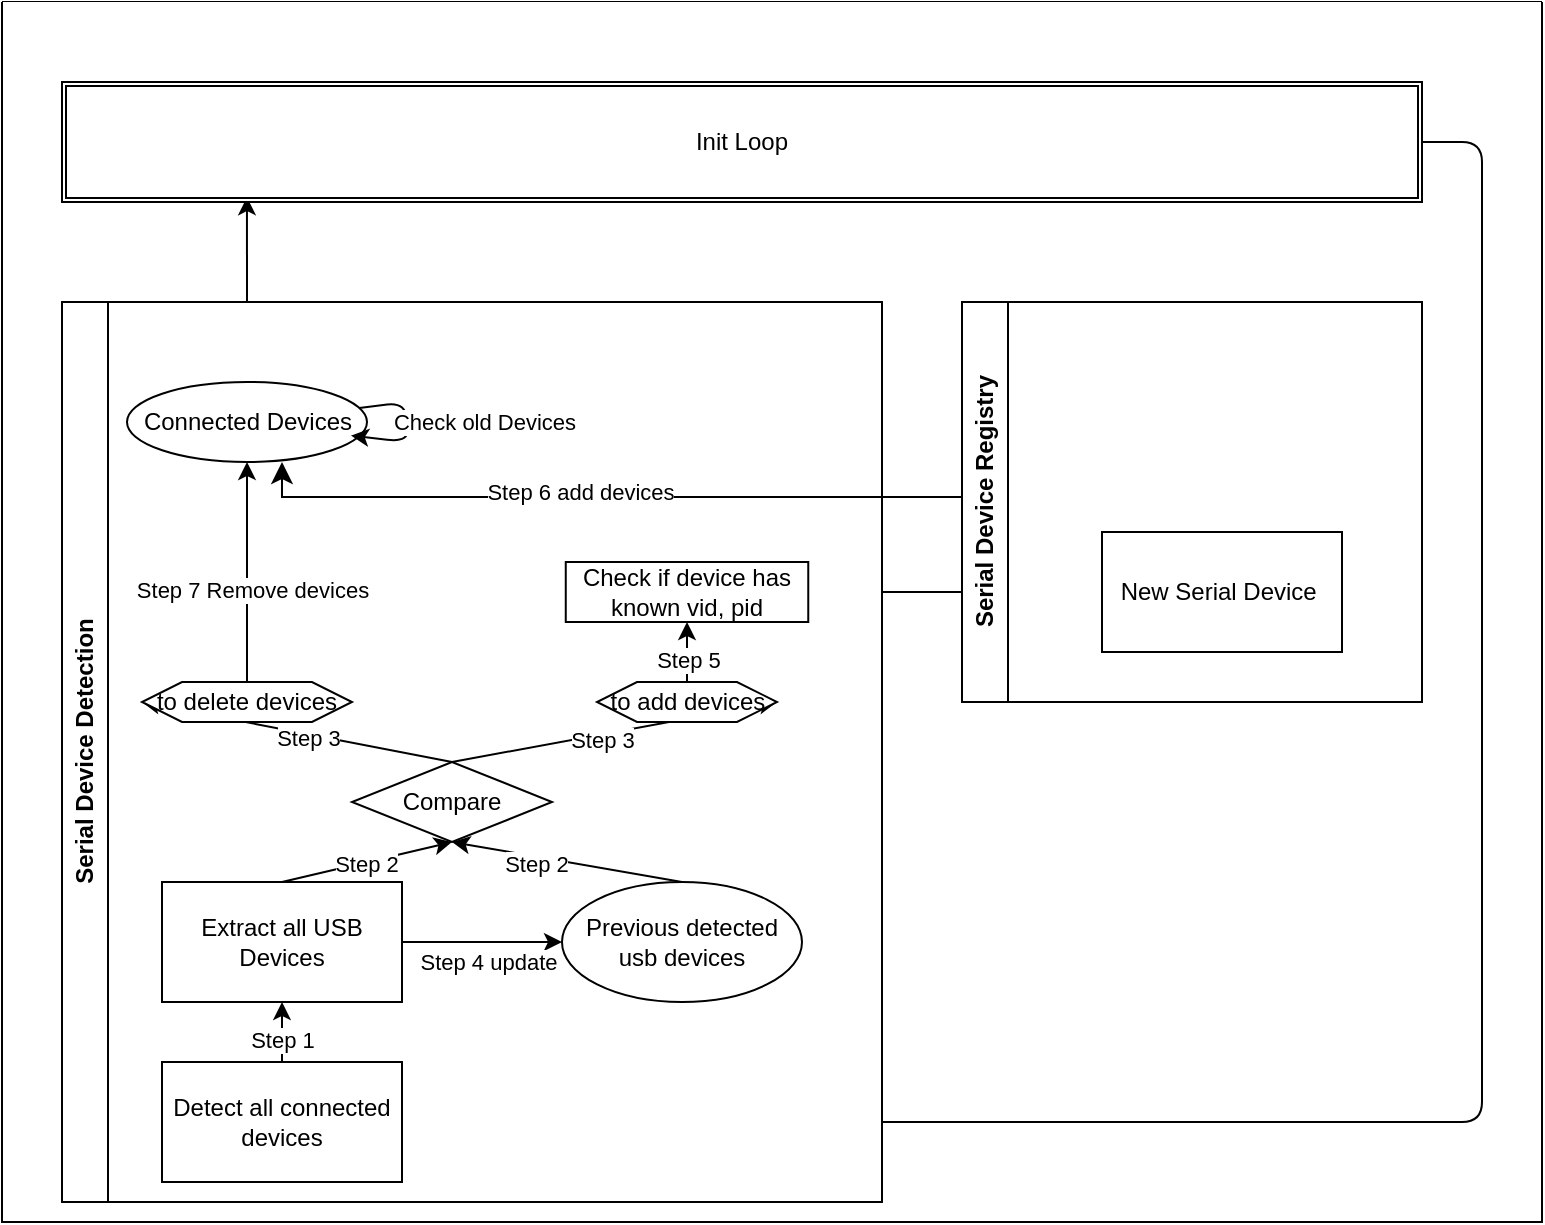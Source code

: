 <mxfile>
    <diagram id="gGUUZ6BF0hv9_rCV74nS" name="Page-1">
        <mxGraphModel dx="1120" dy="694" grid="1" gridSize="10" guides="1" tooltips="1" connect="1" arrows="1" fold="1" page="1" pageScale="1" pageWidth="850" pageHeight="1100" math="0" shadow="0">
            <root>
                <mxCell id="0"/>
                <mxCell id="1" parent="0"/>
                <mxCell id="85" value="" style="swimlane;startSize=0;swimlaneFillColor=default;" vertex="1" parent="1">
                    <mxGeometry x="60" y="170" width="770" height="610" as="geometry"/>
                </mxCell>
                <mxCell id="82" style="edgeStyle=none;html=1;entryX=1;entryY=0.5;entryDx=0;entryDy=0;exitX=1;exitY=0.5;exitDx=0;exitDy=0;" parent="1" source="81" target="5" edge="1">
                    <mxGeometry relative="1" as="geometry">
                        <mxPoint x="520" y="600" as="targetPoint"/>
                        <Array as="points">
                            <mxPoint x="800" y="240"/>
                            <mxPoint x="800" y="730"/>
                        </Array>
                    </mxGeometry>
                </mxCell>
                <mxCell id="83" style="edgeStyle=none;html=1;entryX=0.136;entryY=0.96;entryDx=0;entryDy=0;entryPerimeter=0;" parent="1" source="69" target="81" edge="1">
                    <mxGeometry relative="1" as="geometry"/>
                </mxCell>
                <mxCell id="75" style="edgeStyle=none;html=1;entryX=0;entryY=0.5;entryDx=0;entryDy=0;" parent="1" source="29" target="72" edge="1">
                    <mxGeometry relative="1" as="geometry"/>
                </mxCell>
                <mxCell id="3" value="Serial Device Detection" style="swimlane;horizontal=0;whiteSpace=wrap;html=1;swimlaneFillColor=#FFFFFF;" parent="1" vertex="1">
                    <mxGeometry x="90" y="320" width="410" height="450" as="geometry"/>
                </mxCell>
                <mxCell id="7" style="edgeStyle=none;html=1;exitX=0.5;exitY=0;exitDx=0;exitDy=0;entryX=0.5;entryY=1;entryDx=0;entryDy=0;" parent="3" source="5" target="6" edge="1">
                    <mxGeometry relative="1" as="geometry"/>
                </mxCell>
                <mxCell id="20" value="Step 1" style="edgeLabel;html=1;align=center;verticalAlign=middle;resizable=0;points=[];" parent="7" vertex="1" connectable="0">
                    <mxGeometry x="-0.23" relative="1" as="geometry">
                        <mxPoint as="offset"/>
                    </mxGeometry>
                </mxCell>
                <mxCell id="5" value="Detect all connected devices" style="rounded=0;whiteSpace=wrap;html=1;" parent="3" vertex="1">
                    <mxGeometry x="50" y="380" width="120" height="60" as="geometry"/>
                </mxCell>
                <mxCell id="18" style="edgeStyle=none;html=1;exitX=0.5;exitY=0;exitDx=0;exitDy=0;entryX=0.5;entryY=1;entryDx=0;entryDy=0;" parent="3" source="6" target="12" edge="1">
                    <mxGeometry relative="1" as="geometry"/>
                </mxCell>
                <mxCell id="21" value="Step 2" style="edgeLabel;html=1;align=center;verticalAlign=middle;resizable=0;points=[];" parent="18" vertex="1" connectable="0">
                    <mxGeometry x="-0.03" relative="1" as="geometry">
                        <mxPoint as="offset"/>
                    </mxGeometry>
                </mxCell>
                <mxCell id="25" style="edgeStyle=none;html=1;entryX=0;entryY=0.5;entryDx=0;entryDy=0;" parent="3" source="6" target="70" edge="1">
                    <mxGeometry relative="1" as="geometry">
                        <mxPoint x="260.0" y="320" as="targetPoint"/>
                    </mxGeometry>
                </mxCell>
                <mxCell id="26" value="Step 4 update" style="edgeLabel;html=1;align=center;verticalAlign=middle;resizable=0;points=[];" parent="25" vertex="1" connectable="0">
                    <mxGeometry x="-0.271" y="-2" relative="1" as="geometry">
                        <mxPoint x="14" y="8" as="offset"/>
                    </mxGeometry>
                </mxCell>
                <mxCell id="6" value="Extract all USB Devices" style="rounded=0;whiteSpace=wrap;html=1;" parent="3" vertex="1">
                    <mxGeometry x="50" y="290" width="120" height="60" as="geometry"/>
                </mxCell>
                <mxCell id="19" style="edgeStyle=none;html=1;exitX=0.5;exitY=0;exitDx=0;exitDy=0;entryX=0.5;entryY=1;entryDx=0;entryDy=0;" parent="3" source="70" target="12" edge="1">
                    <mxGeometry relative="1" as="geometry">
                        <mxPoint x="200" y="270" as="targetPoint"/>
                        <mxPoint x="320.0" y="350" as="sourcePoint"/>
                    </mxGeometry>
                </mxCell>
                <mxCell id="22" value="Step 2" style="edgeLabel;html=1;align=center;verticalAlign=middle;resizable=0;points=[];" parent="19" vertex="1" connectable="0">
                    <mxGeometry x="0.257" y="3" relative="1" as="geometry">
                        <mxPoint as="offset"/>
                    </mxGeometry>
                </mxCell>
                <mxCell id="16" style="edgeStyle=none;html=1;exitX=0.5;exitY=0;exitDx=0;exitDy=0;entryX=1;entryY=0.5;entryDx=0;entryDy=0;" parent="3" source="12" target="13" edge="1">
                    <mxGeometry relative="1" as="geometry"/>
                </mxCell>
                <mxCell id="23" value="Step 3" style="edgeLabel;html=1;align=center;verticalAlign=middle;resizable=0;points=[];" parent="16" vertex="1" connectable="0">
                    <mxGeometry x="-0.089" y="-3" relative="1" as="geometry">
                        <mxPoint as="offset"/>
                    </mxGeometry>
                </mxCell>
                <mxCell id="17" style="edgeStyle=none;html=1;exitX=0.5;exitY=0;exitDx=0;exitDy=0;entryX=0;entryY=0.5;entryDx=0;entryDy=0;" parent="3" source="12" target="15" edge="1">
                    <mxGeometry relative="1" as="geometry"/>
                </mxCell>
                <mxCell id="24" value="Step 3" style="edgeLabel;html=1;align=center;verticalAlign=middle;resizable=0;points=[];" parent="17" vertex="1" connectable="0">
                    <mxGeometry x="-0.069" y="2" relative="1" as="geometry">
                        <mxPoint as="offset"/>
                    </mxGeometry>
                </mxCell>
                <mxCell id="12" value="Compare" style="rhombus;whiteSpace=wrap;html=1;" parent="3" vertex="1">
                    <mxGeometry x="145" y="230" width="100" height="40" as="geometry"/>
                </mxCell>
                <mxCell id="13" value="to add devices&lt;span style=&quot;font-family: monospace; font-size: 0px; text-align: start; text-wrap-mode: nowrap;&quot;&gt;%3CmxGraphModel%3E%3Croot%3E%3CmxCell%20id%3D%220%22%2F%3E%3CmxCell%20id%3D%221%22%20parent%3D%220%22%2F%3E%3CmxCell%20id%3D%222%22%20value%3D%22Connected%20Devices%22%20style%3D%22rounded%3D0%3BwhiteSpace%3Dwrap%3Bhtml%3D1%3B%22%20vertex%3D%221%22%20parent%3D%221%22%3E%3CmxGeometry%20x%3D%22240%22%20y%3D%22460%22%20width%3D%22120%22%20height%3D%2260%22%20as%3D%22geometry%22%2F%3E%3C%2FmxCell%3E%3C%2Froot%3E%3C%2FmxGraphModel%3E&lt;/span&gt;" style="shape=hexagon;perimeter=hexagonPerimeter2;whiteSpace=wrap;html=1;fixedSize=1;" parent="3" vertex="1">
                    <mxGeometry x="267.5" y="190" width="90" height="20" as="geometry"/>
                </mxCell>
                <mxCell id="37" style="edgeStyle=none;html=1;exitX=0.5;exitY=0;exitDx=0;exitDy=0;entryX=0.5;entryY=1;entryDx=0;entryDy=0;" parent="3" source="15" target="69" edge="1">
                    <mxGeometry relative="1" as="geometry">
                        <mxPoint x="270.0" y="70" as="targetPoint"/>
                    </mxGeometry>
                </mxCell>
                <mxCell id="38" value="&lt;span style=&quot;color: rgb(0, 0, 0);&quot;&gt;Step 7 Remove devices&lt;/span&gt;" style="edgeLabel;html=1;align=center;verticalAlign=middle;resizable=0;points=[];" parent="37" vertex="1" connectable="0">
                    <mxGeometry x="-0.157" y="-2" relative="1" as="geometry">
                        <mxPoint as="offset"/>
                    </mxGeometry>
                </mxCell>
                <mxCell id="15" value="to delete devices" style="shape=hexagon;perimeter=hexagonPerimeter2;whiteSpace=wrap;html=1;fixedSize=1;" parent="3" vertex="1">
                    <mxGeometry x="40" y="190" width="105" height="20" as="geometry"/>
                </mxCell>
                <mxCell id="29" value="Check if device has known vid, pid" style="rounded=0;whiteSpace=wrap;html=1;" parent="3" vertex="1">
                    <mxGeometry x="251.88" y="130" width="121.25" height="30" as="geometry"/>
                </mxCell>
                <mxCell id="28" style="edgeStyle=none;html=1;exitX=0.5;exitY=0;exitDx=0;exitDy=0;" parent="3" source="13" target="29" edge="1">
                    <mxGeometry relative="1" as="geometry">
                        <mxPoint x="100.121" y="170" as="targetPoint"/>
                    </mxGeometry>
                </mxCell>
                <mxCell id="32" value="Step 5" style="edgeLabel;html=1;align=center;verticalAlign=middle;resizable=0;points=[];" parent="28" vertex="1" connectable="0">
                    <mxGeometry x="-0.251" relative="1" as="geometry">
                        <mxPoint as="offset"/>
                    </mxGeometry>
                </mxCell>
                <mxCell id="69" value="&lt;span style=&quot;color: rgb(0, 0, 0);&quot;&gt;Connected Devices&lt;/span&gt;" style="ellipse;whiteSpace=wrap;html=1;" parent="3" vertex="1">
                    <mxGeometry x="32.5" y="40" width="120" height="40" as="geometry"/>
                </mxCell>
                <mxCell id="70" value="&lt;span style=&quot;color: rgb(0, 0, 0);&quot;&gt;Previous detected usb devices&lt;/span&gt;" style="ellipse;whiteSpace=wrap;html=1;" parent="3" vertex="1">
                    <mxGeometry x="250" y="290" width="120" height="60" as="geometry"/>
                </mxCell>
                <mxCell id="79" style="edgeStyle=none;html=1;entryX=0.933;entryY=0.67;entryDx=0;entryDy=0;entryPerimeter=0;" parent="3" source="69" target="69" edge="1">
                    <mxGeometry relative="1" as="geometry"/>
                </mxCell>
                <mxCell id="80" value="Check old Devices" style="edgeLabel;html=1;align=center;verticalAlign=middle;resizable=0;points=[];" parent="79" vertex="1" connectable="0">
                    <mxGeometry x="0.127" y="1" relative="1" as="geometry">
                        <mxPoint x="37" y="-7" as="offset"/>
                    </mxGeometry>
                </mxCell>
                <mxCell id="77" value="" style="edgeStyle=elbowEdgeStyle;elbow=vertical;endArrow=classic;html=1;curved=0;rounded=0;endSize=8;startSize=8;exitX=0.5;exitY=0;exitDx=0;exitDy=0;entryX=1;entryY=1;entryDx=0;entryDy=0;" parent="3" edge="1" source="72">
                    <mxGeometry width="50" height="50" relative="1" as="geometry">
                        <mxPoint x="555.07" y="120.86" as="sourcePoint"/>
                        <mxPoint x="109.996" y="80.002" as="targetPoint"/>
                    </mxGeometry>
                </mxCell>
                <mxCell id="78" value="&lt;span style=&quot;color: rgb(0, 0, 0);&quot;&gt;Step 6 add devices&lt;/span&gt;" style="edgeLabel;html=1;align=center;verticalAlign=middle;resizable=0;points=[];" parent="77" vertex="1" connectable="0">
                    <mxGeometry x="0.343" y="-3" relative="1" as="geometry">
                        <mxPoint as="offset"/>
                    </mxGeometry>
                </mxCell>
                <mxCell id="68" value="Serial Device Registry" style="swimlane;horizontal=0;whiteSpace=wrap;html=1;swimlaneFillColor=#FFFFFF;" parent="1" vertex="1">
                    <mxGeometry x="540" y="320" width="230" height="200" as="geometry">
                        <mxRectangle x="440" y="330" width="40" height="150" as="alternateBounds"/>
                    </mxGeometry>
                </mxCell>
                <mxCell id="72" value="New Serial Device&amp;nbsp;" style="rounded=0;whiteSpace=wrap;html=1;" parent="68" vertex="1">
                    <mxGeometry x="70" y="115" width="120" height="60" as="geometry"/>
                </mxCell>
                <mxCell id="81" value="Init Loop" style="shape=ext;double=1;rounded=0;whiteSpace=wrap;html=1;" parent="1" vertex="1">
                    <mxGeometry x="90" y="210" width="680" height="60" as="geometry"/>
                </mxCell>
            </root>
        </mxGraphModel>
    </diagram>
</mxfile>